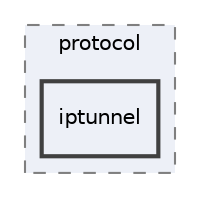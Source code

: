 digraph "/Users/jlu/zeek/src/packet_analysis/protocol/iptunnel"
{
 // LATEX_PDF_SIZE
  edge [fontname="Helvetica",fontsize="10",labelfontname="Helvetica",labelfontsize="10"];
  node [fontname="Helvetica",fontsize="10",shape=record];
  compound=true
  subgraph clusterdir_d66370ba551cea76de8be34d28adc26c {
    graph [ bgcolor="#edf0f7", pencolor="grey50", style="filled,dashed,", label="protocol", fontname="Helvetica", fontsize="10", URL="dir_d66370ba551cea76de8be34d28adc26c.html"]
  dir_1097cb1251b5905f7fc92032a62c8371 [shape=box, label="iptunnel", style="filled,bold,", fillcolor="#edf0f7", color="grey25", URL="dir_1097cb1251b5905f7fc92032a62c8371.html"];
  }
}
